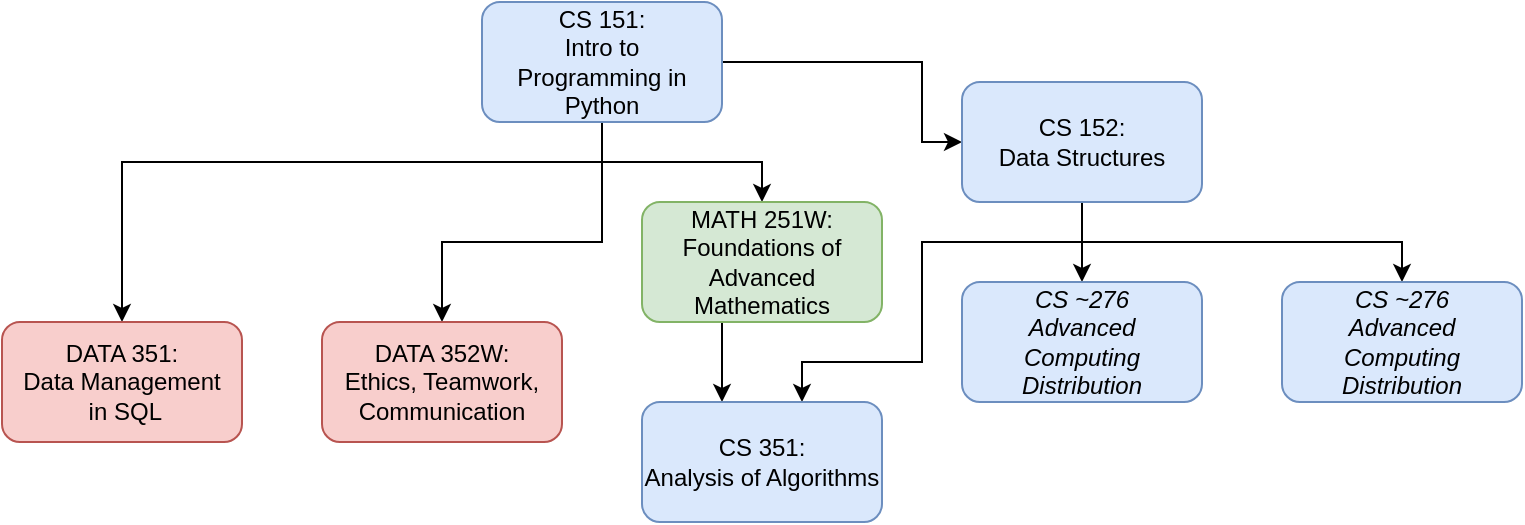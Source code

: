 <mxfile version="24.7.12">
  <diagram id="wiFFHrCYgmDQ4PthjNWW" name="Page-1">
    <mxGraphModel dx="580" dy="788" grid="1" gridSize="10" guides="1" tooltips="1" connect="1" arrows="1" fold="1" page="1" pageScale="1" pageWidth="850" pageHeight="1100" math="0" shadow="0">
      <root>
        <mxCell id="0" />
        <mxCell id="1" parent="0" />
        <mxCell id="0M3T3O_zrsbuGH5MxHhc-1" value="" style="edgeStyle=orthogonalEdgeStyle;rounded=0;orthogonalLoop=1;jettySize=auto;html=1;" edge="1" parent="1" source="RhiXRd4ueyZkWfcNXfZP-15" target="RhiXRd4ueyZkWfcNXfZP-42">
          <mxGeometry relative="1" as="geometry">
            <Array as="points">
              <mxPoint x="1420" y="270" />
              <mxPoint x="1420" y="310" />
            </Array>
          </mxGeometry>
        </mxCell>
        <mxCell id="0M3T3O_zrsbuGH5MxHhc-7" value="" style="edgeStyle=orthogonalEdgeStyle;rounded=0;orthogonalLoop=1;jettySize=auto;html=1;" edge="1" parent="1" source="RhiXRd4ueyZkWfcNXfZP-15" target="RhiXRd4ueyZkWfcNXfZP-30">
          <mxGeometry relative="1" as="geometry" />
        </mxCell>
        <mxCell id="0M3T3O_zrsbuGH5MxHhc-9" value="" style="edgeStyle=orthogonalEdgeStyle;rounded=0;orthogonalLoop=1;jettySize=auto;html=1;" edge="1" parent="1" source="RhiXRd4ueyZkWfcNXfZP-15" target="RhiXRd4ueyZkWfcNXfZP-21">
          <mxGeometry relative="1" as="geometry">
            <Array as="points">
              <mxPoint x="1260" y="360" />
              <mxPoint x="1180" y="360" />
            </Array>
          </mxGeometry>
        </mxCell>
        <mxCell id="0M3T3O_zrsbuGH5MxHhc-10" value="" style="edgeStyle=orthogonalEdgeStyle;rounded=0;orthogonalLoop=1;jettySize=auto;html=1;" edge="1" parent="1" source="RhiXRd4ueyZkWfcNXfZP-15" target="RhiXRd4ueyZkWfcNXfZP-20">
          <mxGeometry relative="1" as="geometry">
            <Array as="points">
              <mxPoint x="1260" y="320" />
              <mxPoint x="1020" y="320" />
            </Array>
          </mxGeometry>
        </mxCell>
        <mxCell id="RhiXRd4ueyZkWfcNXfZP-15" value="&lt;div&gt;CS 151: &lt;br&gt;&lt;/div&gt;&lt;div&gt;Intro to &lt;br&gt;&lt;/div&gt;&lt;div&gt;Programming in Python&lt;/div&gt;" style="rounded=1;whiteSpace=wrap;html=1;fillColor=#dae8fc;strokeColor=#6c8ebf;" parent="1" vertex="1">
          <mxGeometry x="1200" y="240" width="120" height="60" as="geometry" />
        </mxCell>
        <mxCell id="RhiXRd4ueyZkWfcNXfZP-20" value="&lt;div&gt;DATA 351:&lt;/div&gt;&lt;div&gt;Data Management&lt;/div&gt;&lt;div&gt;&amp;nbsp;in SQL&lt;br&gt;&lt;/div&gt;" style="rounded=1;whiteSpace=wrap;html=1;fillColor=#f8cecc;strokeColor=#b85450;" parent="1" vertex="1">
          <mxGeometry x="960" y="400" width="120" height="60" as="geometry" />
        </mxCell>
        <mxCell id="RhiXRd4ueyZkWfcNXfZP-21" value="&lt;div&gt;DATA 352W:&lt;/div&gt;&lt;div&gt;Ethics, Teamwork,&lt;/div&gt;&lt;div&gt;Communication&lt;br&gt;&lt;/div&gt;" style="rounded=1;whiteSpace=wrap;html=1;fillColor=#f8cecc;strokeColor=#b85450;" parent="1" vertex="1">
          <mxGeometry x="1120" y="400" width="120" height="60" as="geometry" />
        </mxCell>
        <mxCell id="0M3T3O_zrsbuGH5MxHhc-6" value="" style="edgeStyle=orthogonalEdgeStyle;rounded=0;orthogonalLoop=1;jettySize=auto;html=1;" edge="1" parent="1" source="RhiXRd4ueyZkWfcNXfZP-30" target="RhiXRd4ueyZkWfcNXfZP-45">
          <mxGeometry relative="1" as="geometry">
            <Array as="points">
              <mxPoint x="1320" y="420" />
              <mxPoint x="1320" y="420" />
            </Array>
          </mxGeometry>
        </mxCell>
        <mxCell id="RhiXRd4ueyZkWfcNXfZP-30" value="&lt;div&gt;MATH 251W:&lt;/div&gt;&lt;div&gt;Foundations of Advanced Mathematics&lt;br&gt;&lt;/div&gt;" style="rounded=1;whiteSpace=wrap;html=1;fillColor=#d5e8d4;strokeColor=#82b366;" parent="1" vertex="1">
          <mxGeometry x="1280" y="340" width="120" height="60" as="geometry" />
        </mxCell>
        <mxCell id="0M3T3O_zrsbuGH5MxHhc-11" value="" style="edgeStyle=orthogonalEdgeStyle;rounded=0;orthogonalLoop=1;jettySize=auto;html=1;" edge="1" parent="1" source="RhiXRd4ueyZkWfcNXfZP-42" target="RhiXRd4ueyZkWfcNXfZP-43">
          <mxGeometry relative="1" as="geometry" />
        </mxCell>
        <mxCell id="0M3T3O_zrsbuGH5MxHhc-12" value="" style="edgeStyle=orthogonalEdgeStyle;rounded=0;orthogonalLoop=1;jettySize=auto;html=1;" edge="1" parent="1" source="RhiXRd4ueyZkWfcNXfZP-42" target="RhiXRd4ueyZkWfcNXfZP-44">
          <mxGeometry relative="1" as="geometry">
            <Array as="points">
              <mxPoint x="1500" y="360" />
              <mxPoint x="1660" y="360" />
            </Array>
          </mxGeometry>
        </mxCell>
        <mxCell id="RhiXRd4ueyZkWfcNXfZP-42" value="&lt;div&gt;CS 152:&lt;/div&gt;&lt;div&gt;Data Structures&lt;br&gt;&lt;/div&gt;" style="rounded=1;whiteSpace=wrap;html=1;fillColor=#dae8fc;strokeColor=#6c8ebf;" parent="1" vertex="1">
          <mxGeometry x="1440" y="280" width="120" height="60" as="geometry" />
        </mxCell>
        <mxCell id="0M3T3O_zrsbuGH5MxHhc-14" value="" style="edgeStyle=orthogonalEdgeStyle;rounded=0;orthogonalLoop=1;jettySize=auto;html=1;" edge="1" parent="1" target="RhiXRd4ueyZkWfcNXfZP-45">
          <mxGeometry relative="1" as="geometry">
            <mxPoint x="1500" y="360" as="sourcePoint" />
            <Array as="points">
              <mxPoint x="1420" y="360" />
              <mxPoint x="1420" y="420" />
              <mxPoint x="1360" y="420" />
            </Array>
          </mxGeometry>
        </mxCell>
        <mxCell id="RhiXRd4ueyZkWfcNXfZP-43" value="&lt;div&gt;&lt;i&gt;CS ~276&lt;br&gt;&lt;/i&gt;&lt;/div&gt;&lt;div&gt;&lt;i&gt;Advanced&lt;/i&gt;&lt;/div&gt;&lt;div&gt;&lt;i&gt;Computing&lt;/i&gt;&lt;/div&gt;&lt;div&gt;&lt;i&gt;Distribution&lt;br&gt;&lt;/i&gt;&lt;/div&gt;" style="rounded=1;whiteSpace=wrap;html=1;fillColor=#dae8fc;strokeColor=#6c8ebf;" parent="1" vertex="1">
          <mxGeometry x="1440" y="380" width="120" height="60" as="geometry" />
        </mxCell>
        <mxCell id="RhiXRd4ueyZkWfcNXfZP-44" value="&lt;div&gt;&lt;i&gt;CS ~276&lt;/i&gt;&lt;/div&gt;&lt;div&gt;&lt;i&gt;Advanced&lt;/i&gt;&lt;/div&gt;&lt;div&gt;&lt;i&gt;Computing&lt;/i&gt;&lt;/div&gt;&lt;div&gt;&lt;i&gt;Distribution&lt;br&gt;&lt;/i&gt;&lt;/div&gt;" style="rounded=1;whiteSpace=wrap;html=1;fillColor=#dae8fc;strokeColor=#6c8ebf;" parent="1" vertex="1">
          <mxGeometry x="1600" y="380" width="120" height="60" as="geometry" />
        </mxCell>
        <mxCell id="RhiXRd4ueyZkWfcNXfZP-45" value="&lt;div&gt;CS 351:&lt;/div&gt;&lt;div&gt;Analysis of Algorithms&lt;br&gt;&lt;/div&gt;" style="rounded=1;whiteSpace=wrap;html=1;fillColor=#dae8fc;strokeColor=#6c8ebf;" parent="1" vertex="1">
          <mxGeometry x="1280" y="440" width="120" height="60" as="geometry" />
        </mxCell>
      </root>
    </mxGraphModel>
  </diagram>
</mxfile>
